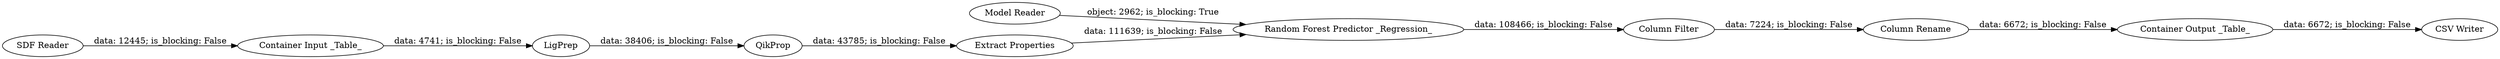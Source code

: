 digraph {
	"7367021340412852967_41" [label="Extract Properties"]
	"7367021340412852967_135" [label="Column Rename"]
	"7367021340412852967_34" [label="Model Reader"]
	"7367021340412852967_1" [label="Container Input _Table_"]
	"7367021340412852967_38" [label="Column Filter"]
	"7367021340412852967_40" [label=LigPrep]
	"7367021340412852967_37" [label=QikProp]
	"7367021340412852967_4" [label="CSV Writer"]
	"7367021340412852967_35" [label="Random Forest Predictor _Regression_"]
	"7367021340412852967_2" [label="Container Output _Table_"]
	"7367021340412852967_21" [label="SDF Reader"]
	"7367021340412852967_35" -> "7367021340412852967_38" [label="data: 108466; is_blocking: False"]
	"7367021340412852967_34" -> "7367021340412852967_35" [label="object: 2962; is_blocking: True"]
	"7367021340412852967_1" -> "7367021340412852967_40" [label="data: 4741; is_blocking: False"]
	"7367021340412852967_2" -> "7367021340412852967_4" [label="data: 6672; is_blocking: False"]
	"7367021340412852967_135" -> "7367021340412852967_2" [label="data: 6672; is_blocking: False"]
	"7367021340412852967_38" -> "7367021340412852967_135" [label="data: 7224; is_blocking: False"]
	"7367021340412852967_21" -> "7367021340412852967_1" [label="data: 12445; is_blocking: False"]
	"7367021340412852967_40" -> "7367021340412852967_37" [label="data: 38406; is_blocking: False"]
	"7367021340412852967_37" -> "7367021340412852967_41" [label="data: 43785; is_blocking: False"]
	"7367021340412852967_41" -> "7367021340412852967_35" [label="data: 111639; is_blocking: False"]
	rankdir=LR
}
